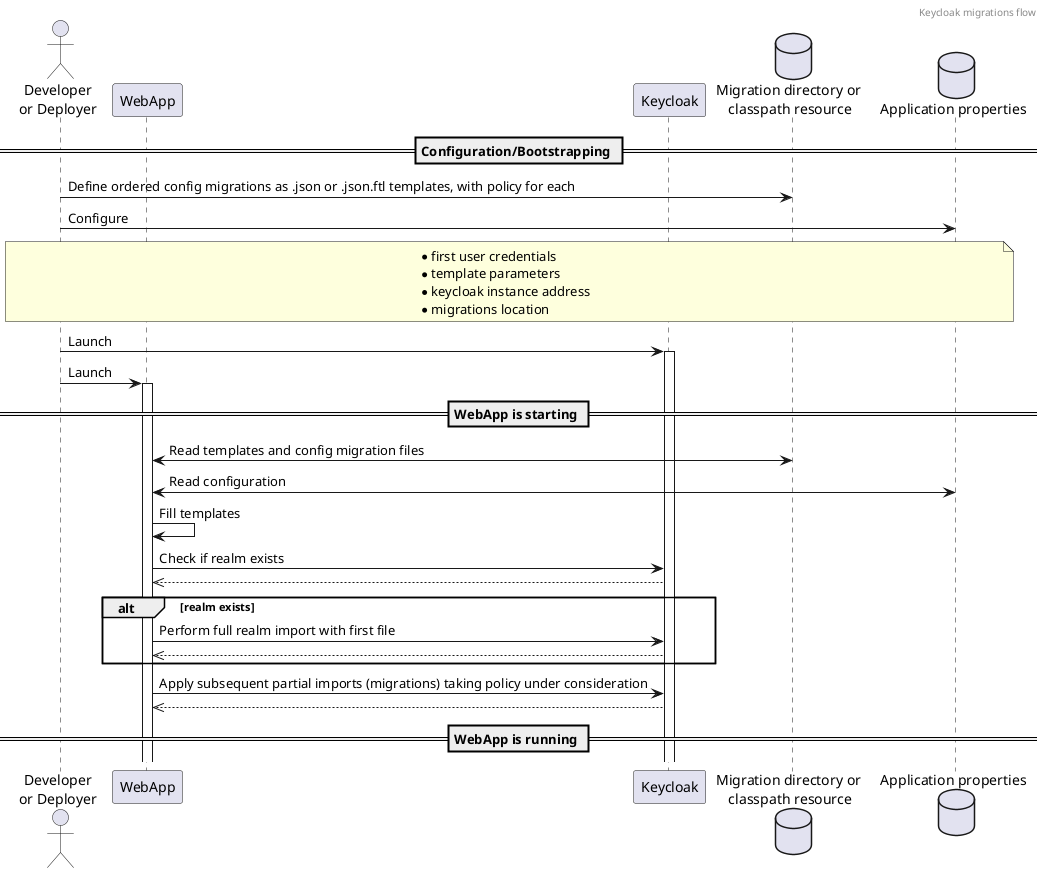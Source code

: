 @startuml
header Keycloak migrations flow

actor Developer as "Developer\nor Deployer"
participant WebApp
participant Keycloak
database MigrationsDir as "Migration directory or \nclasspath resource"
database AppProperties as "Application properties"

== Configuration/Bootstrapping ==
Developer -> MigrationsDir : Define ordered config migrations as .json or .json.ftl templates, with policy for each

Developer -> AppProperties : Configure
note over Developer, AppProperties
    * first user credentials
    * template parameters
    * keycloak instance address
    * migrations location
end note

Developer -> Keycloak : Launch
activate Keycloak

Developer -> WebApp : Launch
activate WebApp

== WebApp is starting ==

WebApp <-> MigrationsDir : Read templates and config migration files
WebApp <-> AppProperties : Read configuration
WebApp -> WebApp : Fill templates
WebApp -> Keycloak : Check if realm exists
Keycloak -->> WebApp

alt realm exists
WebApp -> Keycloak : Perform full realm import with first file
Keycloak -->> WebApp
end
WebApp -> Keycloak : Apply subsequent partial imports (migrations) taking policy under consideration
Keycloak -->> WebApp
== WebApp is running ==
@enduml
